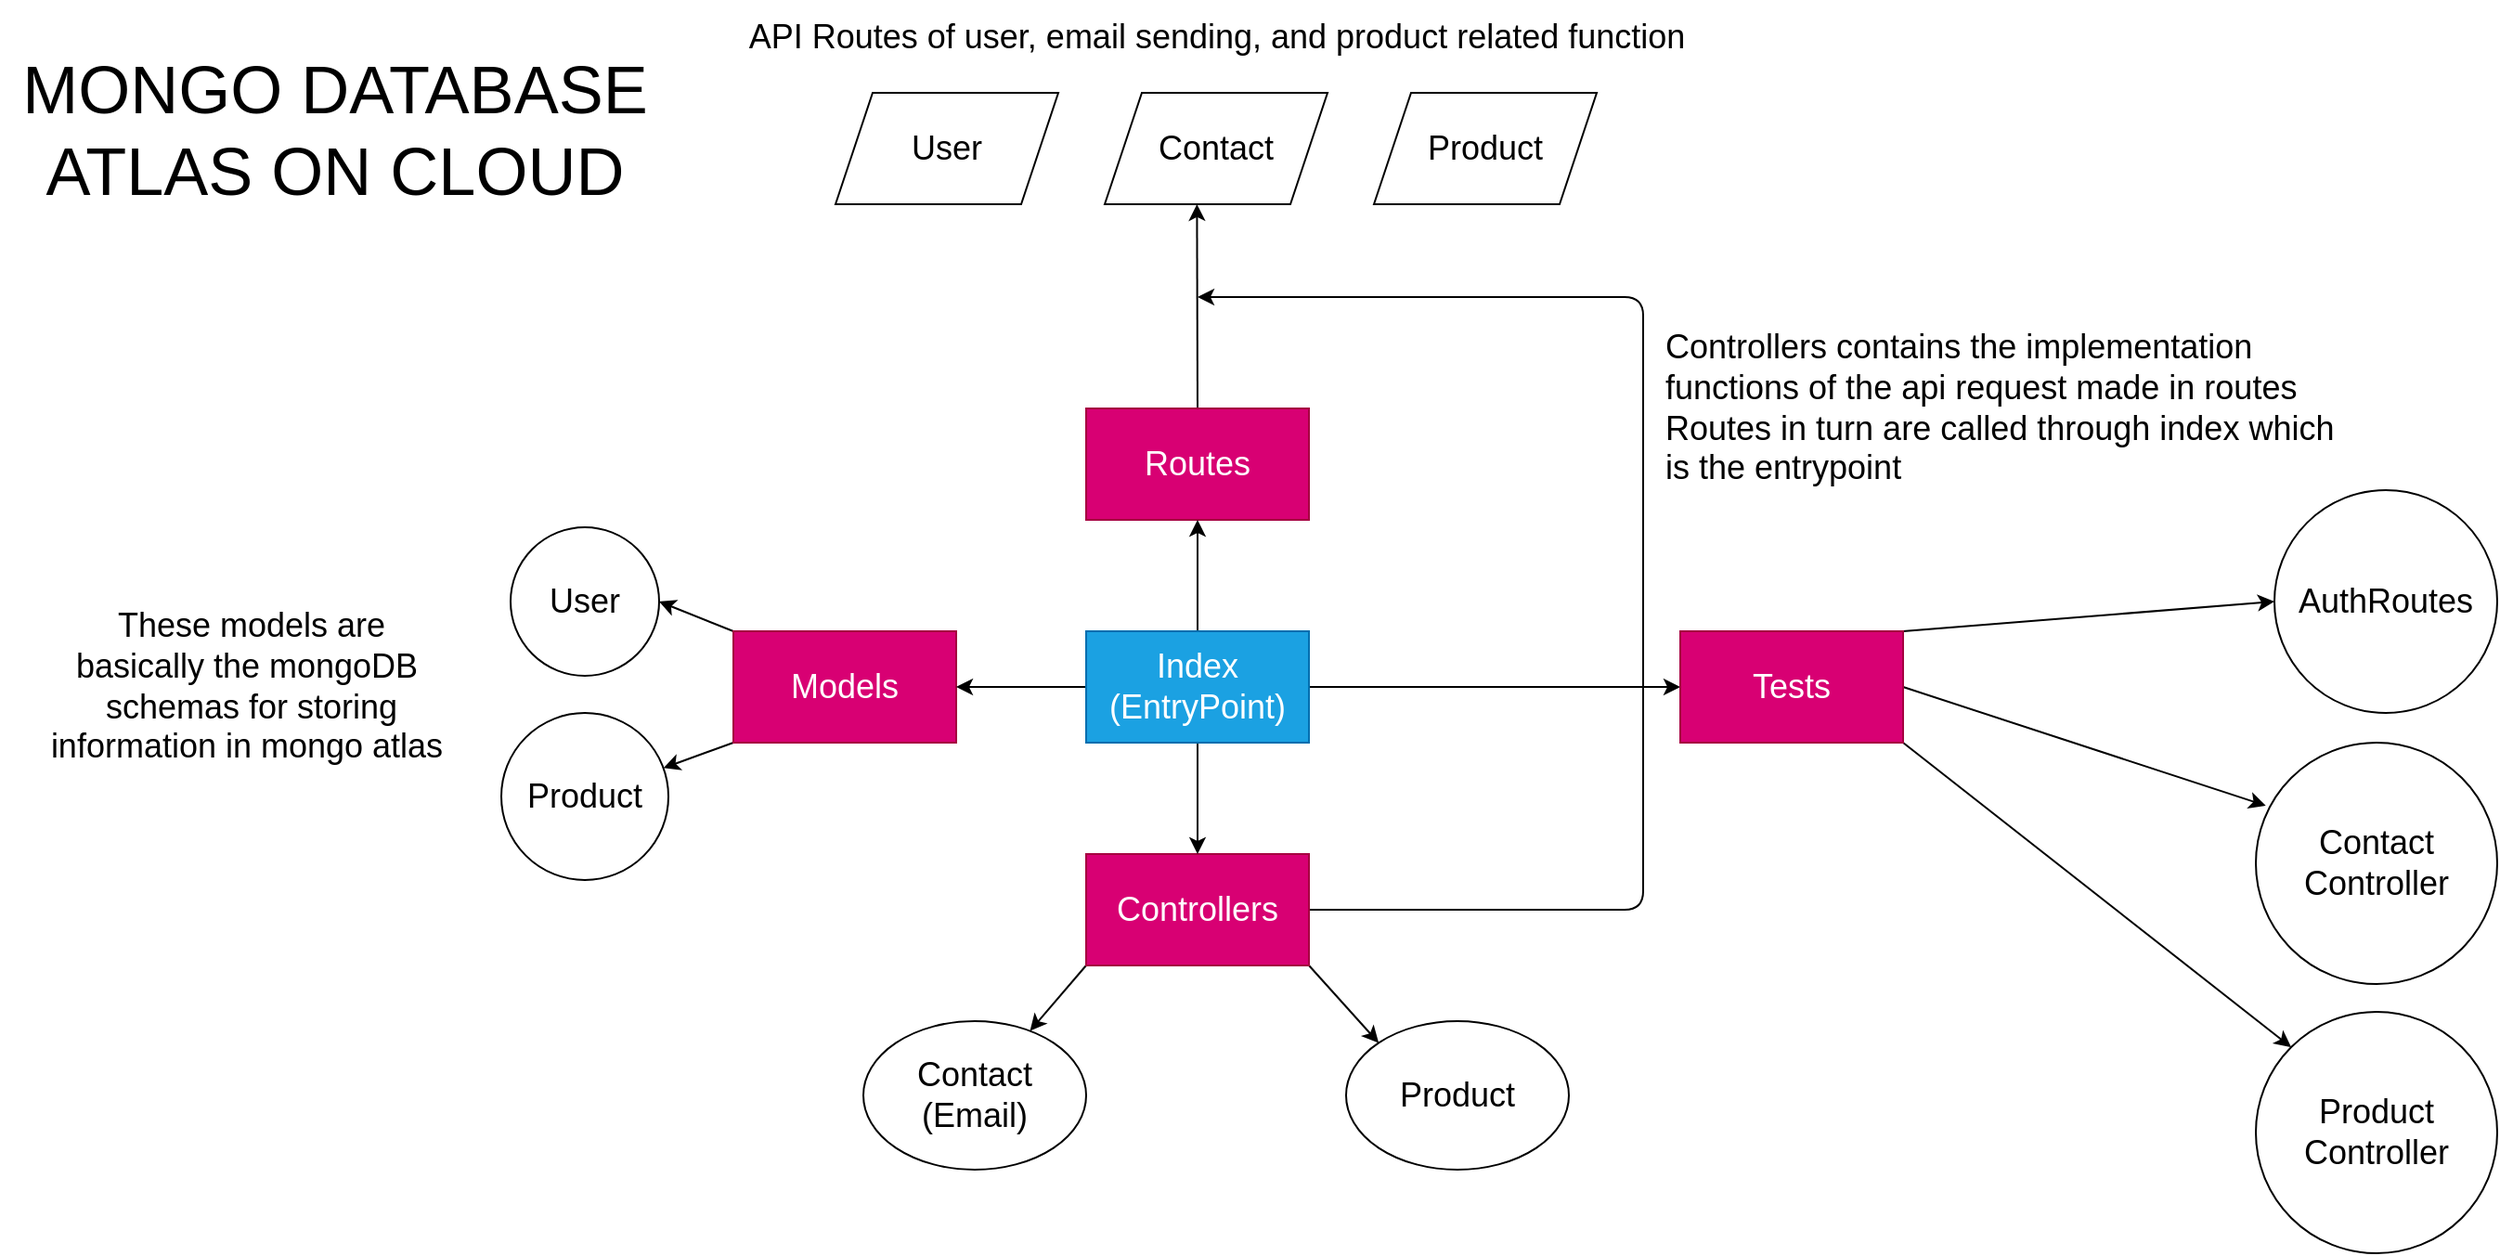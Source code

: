 <mxfile>
    <diagram id="FfIOajGDRHMAeQX1JCw9" name="Page-1">
        <mxGraphModel dx="2126" dy="1875" grid="1" gridSize="10" guides="1" tooltips="1" connect="1" arrows="1" fold="1" page="1" pageScale="1" pageWidth="850" pageHeight="1100" math="0" shadow="0">
            <root>
                <mxCell id="0"/>
                <mxCell id="1" parent="0"/>
                <mxCell id="15" style="edgeStyle=none;html=1;exitX=0;exitY=0;exitDx=0;exitDy=0;entryX=1;entryY=0.5;entryDx=0;entryDy=0;fontSize=18;" parent="1" source="2" target="14" edge="1">
                    <mxGeometry relative="1" as="geometry"/>
                </mxCell>
                <mxCell id="16" style="edgeStyle=none;html=1;exitX=0;exitY=1;exitDx=0;exitDy=0;fontSize=18;" parent="1" source="2" target="13" edge="1">
                    <mxGeometry relative="1" as="geometry"/>
                </mxCell>
                <mxCell id="2" value="&lt;font style=&quot;font-size: 18px;&quot;&gt;Models&lt;/font&gt;" style="rounded=0;whiteSpace=wrap;html=1;fillColor=#d80073;fontColor=#ffffff;strokeColor=#A50040;" parent="1" vertex="1">
                    <mxGeometry x="130" y="280" width="120" height="60" as="geometry"/>
                </mxCell>
                <mxCell id="11" style="edgeStyle=none;html=1;exitX=0;exitY=1;exitDx=0;exitDy=0;fontSize=18;" parent="1" source="3" target="10" edge="1">
                    <mxGeometry relative="1" as="geometry"/>
                </mxCell>
                <mxCell id="12" style="edgeStyle=none;html=1;exitX=1;exitY=1;exitDx=0;exitDy=0;entryX=0;entryY=0;entryDx=0;entryDy=0;fontSize=18;" parent="1" source="3" target="9" edge="1">
                    <mxGeometry relative="1" as="geometry"/>
                </mxCell>
                <mxCell id="23" style="edgeStyle=none;html=1;exitX=1;exitY=0.5;exitDx=0;exitDy=0;fontSize=18;" parent="1" source="3" edge="1">
                    <mxGeometry relative="1" as="geometry">
                        <mxPoint x="380" y="100" as="targetPoint"/>
                        <Array as="points">
                            <mxPoint x="620" y="430"/>
                            <mxPoint x="620" y="240"/>
                            <mxPoint x="620" y="100"/>
                        </Array>
                    </mxGeometry>
                </mxCell>
                <mxCell id="3" value="Controllers" style="rounded=0;whiteSpace=wrap;html=1;fontSize=18;fillColor=#d80073;fontColor=#ffffff;strokeColor=#A50040;" parent="1" vertex="1">
                    <mxGeometry x="320" y="400" width="120" height="60" as="geometry"/>
                </mxCell>
                <mxCell id="21" style="edgeStyle=none;html=1;exitX=0.5;exitY=0;exitDx=0;exitDy=0;entryX=0.414;entryY=0.999;entryDx=0;entryDy=0;entryPerimeter=0;fontSize=18;" parent="1" source="4" target="18" edge="1">
                    <mxGeometry relative="1" as="geometry"/>
                </mxCell>
                <mxCell id="4" value="Routes" style="whiteSpace=wrap;html=1;fontSize=18;fillColor=#d80073;fontColor=#ffffff;strokeColor=#A50040;" parent="1" vertex="1">
                    <mxGeometry x="320" y="160" width="120" height="60" as="geometry"/>
                </mxCell>
                <mxCell id="6" style="edgeStyle=none;html=1;fontSize=18;" parent="1" source="5" target="2" edge="1">
                    <mxGeometry relative="1" as="geometry"/>
                </mxCell>
                <mxCell id="7" style="edgeStyle=none;html=1;entryX=0.5;entryY=1;entryDx=0;entryDy=0;fontSize=18;" parent="1" source="5" target="4" edge="1">
                    <mxGeometry relative="1" as="geometry"/>
                </mxCell>
                <mxCell id="8" style="edgeStyle=none;html=1;entryX=0.5;entryY=0;entryDx=0;entryDy=0;fontSize=18;" parent="1" source="5" target="3" edge="1">
                    <mxGeometry relative="1" as="geometry"/>
                </mxCell>
                <mxCell id="29" style="edgeStyle=none;html=1;exitX=1;exitY=0.5;exitDx=0;exitDy=0;entryX=0;entryY=0.5;entryDx=0;entryDy=0;" edge="1" parent="1" source="5" target="28">
                    <mxGeometry relative="1" as="geometry"/>
                </mxCell>
                <mxCell id="5" value="Index&lt;br&gt;(EntryPoint)" style="whiteSpace=wrap;html=1;fontSize=18;fillColor=#1ba1e2;fontColor=#ffffff;strokeColor=#006EAF;" parent="1" vertex="1">
                    <mxGeometry x="320" y="280" width="120" height="60" as="geometry"/>
                </mxCell>
                <mxCell id="9" value="Product" style="ellipse;whiteSpace=wrap;html=1;fontSize=18;" parent="1" vertex="1">
                    <mxGeometry x="460" y="490" width="120" height="80" as="geometry"/>
                </mxCell>
                <mxCell id="10" value="Contact&lt;br&gt;(Email)" style="ellipse;whiteSpace=wrap;html=1;fontSize=18;" parent="1" vertex="1">
                    <mxGeometry x="200" y="490" width="120" height="80" as="geometry"/>
                </mxCell>
                <mxCell id="13" value="Product" style="ellipse;whiteSpace=wrap;html=1;aspect=fixed;fontSize=18;" parent="1" vertex="1">
                    <mxGeometry x="5" y="324" width="90" height="90" as="geometry"/>
                </mxCell>
                <mxCell id="14" value="User" style="ellipse;whiteSpace=wrap;html=1;aspect=fixed;fontSize=18;" parent="1" vertex="1">
                    <mxGeometry x="10" y="224" width="80" height="80" as="geometry"/>
                </mxCell>
                <mxCell id="17" value="Product" style="shape=parallelogram;perimeter=parallelogramPerimeter;whiteSpace=wrap;html=1;fixedSize=1;fontSize=18;" parent="1" vertex="1">
                    <mxGeometry x="475" y="-10" width="120" height="60" as="geometry"/>
                </mxCell>
                <mxCell id="18" value="Contact" style="shape=parallelogram;perimeter=parallelogramPerimeter;whiteSpace=wrap;html=1;fixedSize=1;fontSize=18;" parent="1" vertex="1">
                    <mxGeometry x="330" y="-10" width="120" height="60" as="geometry"/>
                </mxCell>
                <mxCell id="19" value="User" style="shape=parallelogram;perimeter=parallelogramPerimeter;whiteSpace=wrap;html=1;fixedSize=1;fontSize=18;" parent="1" vertex="1">
                    <mxGeometry x="185" y="-10" width="120" height="60" as="geometry"/>
                </mxCell>
                <mxCell id="22" value="API Routes of user, email sending, and product related function" style="text;html=1;align=center;verticalAlign=middle;resizable=0;points=[];autosize=1;strokeColor=none;fillColor=none;fontSize=18;" parent="1" vertex="1">
                    <mxGeometry x="125" y="-60" width="530" height="40" as="geometry"/>
                </mxCell>
                <mxCell id="24" value="Controllers contains the implementation&lt;br&gt;functions of the api request made in routes&lt;br&gt;Routes in turn are called through index which&lt;br&gt;is the entrypoint" style="text;html=1;align=left;verticalAlign=middle;resizable=0;points=[];autosize=1;strokeColor=none;fillColor=none;fontSize=18;" parent="1" vertex="1">
                    <mxGeometry x="630" y="110" width="380" height="100" as="geometry"/>
                </mxCell>
                <mxCell id="25" value="These models are &lt;br&gt;basically the mongoDB&amp;nbsp;&lt;br&gt;schemas for storing &lt;br&gt;information in mongo atlas&amp;nbsp;" style="text;html=1;align=center;verticalAlign=middle;resizable=0;points=[];autosize=1;strokeColor=none;fillColor=none;fontSize=18;" parent="1" vertex="1">
                    <mxGeometry x="-250" y="260" width="240" height="100" as="geometry"/>
                </mxCell>
                <mxCell id="27" value="&lt;font style=&quot;font-size: 36px;&quot;&gt;&lt;font style=&quot;&quot;&gt;MONGO DAT&lt;/font&gt;ABASE &lt;br&gt;ATLAS ON CLOUD&lt;/font&gt;" style="text;html=1;align=center;verticalAlign=middle;resizable=0;points=[];autosize=1;strokeColor=none;fillColor=none;fontSize=18;" parent="1" vertex="1">
                    <mxGeometry x="-265" y="-40" width="360" height="100" as="geometry"/>
                </mxCell>
                <mxCell id="34" style="edgeStyle=none;html=1;exitX=1;exitY=0;exitDx=0;exitDy=0;entryX=0;entryY=0.5;entryDx=0;entryDy=0;" edge="1" parent="1" source="28" target="32">
                    <mxGeometry relative="1" as="geometry"/>
                </mxCell>
                <mxCell id="35" style="edgeStyle=none;html=1;exitX=1;exitY=1;exitDx=0;exitDy=0;entryX=0;entryY=0;entryDx=0;entryDy=0;" edge="1" parent="1" source="28" target="33">
                    <mxGeometry relative="1" as="geometry"/>
                </mxCell>
                <mxCell id="37" style="edgeStyle=none;html=1;exitX=1;exitY=0.5;exitDx=0;exitDy=0;entryX=0.041;entryY=0.261;entryDx=0;entryDy=0;entryPerimeter=0;" edge="1" parent="1" source="28" target="31">
                    <mxGeometry relative="1" as="geometry"/>
                </mxCell>
                <mxCell id="28" value="Tests" style="whiteSpace=wrap;html=1;fontSize=18;fillColor=#d80073;fontColor=#ffffff;strokeColor=#A50040;" vertex="1" parent="1">
                    <mxGeometry x="640" y="280" width="120" height="60" as="geometry"/>
                </mxCell>
                <mxCell id="31" value="Contact&lt;br&gt;Controller" style="ellipse;whiteSpace=wrap;html=1;aspect=fixed;fontSize=18;" vertex="1" parent="1">
                    <mxGeometry x="950" y="340" width="130" height="130" as="geometry"/>
                </mxCell>
                <mxCell id="32" value="AuthRoutes" style="ellipse;whiteSpace=wrap;html=1;aspect=fixed;fontSize=18;" vertex="1" parent="1">
                    <mxGeometry x="960" y="204" width="120" height="120" as="geometry"/>
                </mxCell>
                <mxCell id="33" value="Product&lt;br&gt;Controller" style="ellipse;whiteSpace=wrap;html=1;aspect=fixed;fontSize=18;" vertex="1" parent="1">
                    <mxGeometry x="950" y="485" width="130" height="130" as="geometry"/>
                </mxCell>
            </root>
        </mxGraphModel>
    </diagram>
</mxfile>